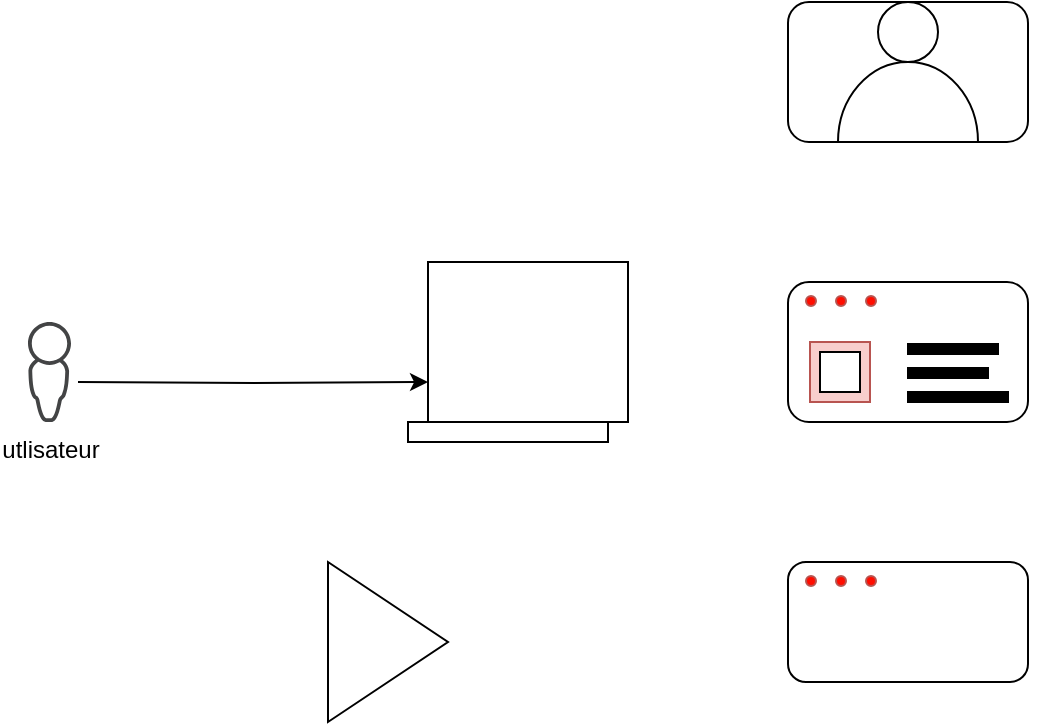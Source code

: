 <mxfile version="22.1.5" type="github">
  <diagram name="Page-1" id="Z1dN4YUIuchXaLhWcOcm">
    <mxGraphModel dx="880" dy="434" grid="1" gridSize="10" guides="1" tooltips="1" connect="1" arrows="1" fold="1" page="1" pageScale="1" pageWidth="827" pageHeight="1169" background="none" math="0" shadow="0">
      <root>
        <mxCell id="0" />
        <mxCell id="1" parent="0" />
        <mxCell id="vRyqpYlhH49qh_zvyagT-9" value="" style="rounded=1;whiteSpace=wrap;html=1;" vertex="1" parent="1">
          <mxGeometry x="440" y="500" width="120" height="70" as="geometry" />
        </mxCell>
        <mxCell id="vRyqpYlhH49qh_zvyagT-27" value="" style="rounded=0;whiteSpace=wrap;html=1;fillColor=#f8cecc;strokeColor=#b85450;" vertex="1" parent="1">
          <mxGeometry x="451" y="530" width="30" height="30" as="geometry" />
        </mxCell>
        <mxCell id="vRyqpYlhH49qh_zvyagT-4" value="" style="edgeStyle=orthogonalEdgeStyle;rounded=0;orthogonalLoop=1;jettySize=auto;html=1;entryX=0;entryY=0.75;entryDx=0;entryDy=0;exitX=0.5;exitY=0.5;exitDx=0;exitDy=0;exitPerimeter=0;" edge="1" parent="1" target="vRyqpYlhH49qh_zvyagT-7">
          <mxGeometry relative="1" as="geometry">
            <mxPoint x="85" y="550" as="sourcePoint" />
            <mxPoint x="150" y="550" as="targetPoint" />
          </mxGeometry>
        </mxCell>
        <mxCell id="vRyqpYlhH49qh_zvyagT-6" value="" style="rounded=0;whiteSpace=wrap;html=1;" vertex="1" parent="1">
          <mxGeometry x="250" y="570" width="100" height="10" as="geometry" />
        </mxCell>
        <mxCell id="vRyqpYlhH49qh_zvyagT-7" value="" style="rounded=0;whiteSpace=wrap;html=1;" vertex="1" parent="1">
          <mxGeometry x="260" y="490" width="100" height="80" as="geometry" />
        </mxCell>
        <mxCell id="vRyqpYlhH49qh_zvyagT-8" value="" style="rounded=1;whiteSpace=wrap;html=1;" vertex="1" parent="1">
          <mxGeometry x="440" y="360" width="120" height="70" as="geometry" />
        </mxCell>
        <mxCell id="vRyqpYlhH49qh_zvyagT-10" value="" style="rounded=1;whiteSpace=wrap;html=1;" vertex="1" parent="1">
          <mxGeometry x="440" y="640" width="120" height="60" as="geometry" />
        </mxCell>
        <mxCell id="vRyqpYlhH49qh_zvyagT-12" value="" style="verticalLabelPosition=bottom;verticalAlign=top;html=1;shape=mxgraph.basic.half_circle;rotation=-180;" vertex="1" parent="1">
          <mxGeometry x="465" y="390" width="70" height="40" as="geometry" />
        </mxCell>
        <mxCell id="vRyqpYlhH49qh_zvyagT-13" value="" style="ellipse;whiteSpace=wrap;html=1;aspect=fixed;" vertex="1" parent="1">
          <mxGeometry x="485" y="360" width="30" height="30" as="geometry" />
        </mxCell>
        <mxCell id="vRyqpYlhH49qh_zvyagT-14" value="utlisateur" style="sketch=0;pointerEvents=1;shadow=0;dashed=0;html=1;strokeColor=none;fillColor=#434445;aspect=fixed;labelPosition=center;verticalLabelPosition=bottom;verticalAlign=top;align=center;outlineConnect=0;shape=mxgraph.vvd.administrator;" vertex="1" parent="1">
          <mxGeometry x="60" y="520" width="21.5" height="50" as="geometry" />
        </mxCell>
        <mxCell id="vRyqpYlhH49qh_zvyagT-21" value="" style="group;" vertex="1" connectable="0" parent="1">
          <mxGeometry x="444" y="507" width="50" height="10" as="geometry" />
        </mxCell>
        <mxCell id="vRyqpYlhH49qh_zvyagT-15" value="" style="ellipse;whiteSpace=wrap;html=1;aspect=fixed;fillColor=#ff0d00;strokeColor=#b85450;" vertex="1" parent="vRyqpYlhH49qh_zvyagT-21">
          <mxGeometry x="35" width="5" height="5" as="geometry" />
        </mxCell>
        <mxCell id="vRyqpYlhH49qh_zvyagT-16" value="" style="ellipse;whiteSpace=wrap;html=1;aspect=fixed;fillColor=#ff0d00;strokeColor=#b85450;" vertex="1" parent="vRyqpYlhH49qh_zvyagT-21">
          <mxGeometry x="20" width="5" height="5" as="geometry" />
        </mxCell>
        <mxCell id="vRyqpYlhH49qh_zvyagT-17" value="" style="ellipse;whiteSpace=wrap;html=1;aspect=fixed;fillColor=#ff0d00;strokeColor=#b85450;" vertex="1" parent="vRyqpYlhH49qh_zvyagT-21">
          <mxGeometry x="5" width="5" height="5" as="geometry" />
        </mxCell>
        <mxCell id="vRyqpYlhH49qh_zvyagT-26" value="" style="rounded=0;whiteSpace=wrap;html=1;" vertex="1" parent="1">
          <mxGeometry x="456" y="535" width="20" height="20" as="geometry" />
        </mxCell>
        <mxCell id="vRyqpYlhH49qh_zvyagT-28" value="" style="shape=image;html=1;verticalAlign=top;verticalLabelPosition=bottom;labelBackgroundColor=#ffffff;imageAspect=0;aspect=fixed;image=https://cdn3.iconfinder.com/data/icons/miscellaneous-80/60/check-128.png" vertex="1" parent="1">
          <mxGeometry x="530" y="400" width="38" height="38" as="geometry" />
        </mxCell>
        <mxCell id="vRyqpYlhH49qh_zvyagT-29" value="" style="rounded=0;whiteSpace=wrap;html=1;fillColor=#000000;" vertex="1" parent="1">
          <mxGeometry x="500" y="555" width="50" height="5" as="geometry" />
        </mxCell>
        <mxCell id="vRyqpYlhH49qh_zvyagT-30" value="" style="rounded=0;whiteSpace=wrap;html=1;fillColor=#000000;" vertex="1" parent="1">
          <mxGeometry x="500" y="531" width="45" height="5" as="geometry" />
        </mxCell>
        <mxCell id="vRyqpYlhH49qh_zvyagT-31" value="" style="rounded=0;whiteSpace=wrap;html=1;fillColor=#000000;" vertex="1" parent="1">
          <mxGeometry x="500" y="543" width="40" height="5" as="geometry" />
        </mxCell>
        <mxCell id="vRyqpYlhH49qh_zvyagT-34" value="" style="ellipse;whiteSpace=wrap;html=1;aspect=fixed;fillColor=#ff0d00;strokeColor=#b85450;" vertex="1" parent="1">
          <mxGeometry x="479" y="647" width="5" height="5" as="geometry" />
        </mxCell>
        <mxCell id="vRyqpYlhH49qh_zvyagT-35" value="" style="ellipse;whiteSpace=wrap;html=1;aspect=fixed;fillColor=#ff0d00;strokeColor=#b85450;" vertex="1" parent="1">
          <mxGeometry x="464" y="647" width="5" height="5" as="geometry" />
        </mxCell>
        <mxCell id="vRyqpYlhH49qh_zvyagT-36" value="" style="ellipse;whiteSpace=wrap;html=1;aspect=fixed;fillColor=#ff0d00;strokeColor=#b85450;" vertex="1" parent="1">
          <mxGeometry x="449" y="647" width="5" height="5" as="geometry" />
        </mxCell>
        <mxCell id="vRyqpYlhH49qh_zvyagT-37" value="" style="triangle;whiteSpace=wrap;html=1;" vertex="1" parent="1">
          <mxGeometry x="210" y="640" width="60" height="80" as="geometry" />
        </mxCell>
      </root>
    </mxGraphModel>
  </diagram>
</mxfile>
